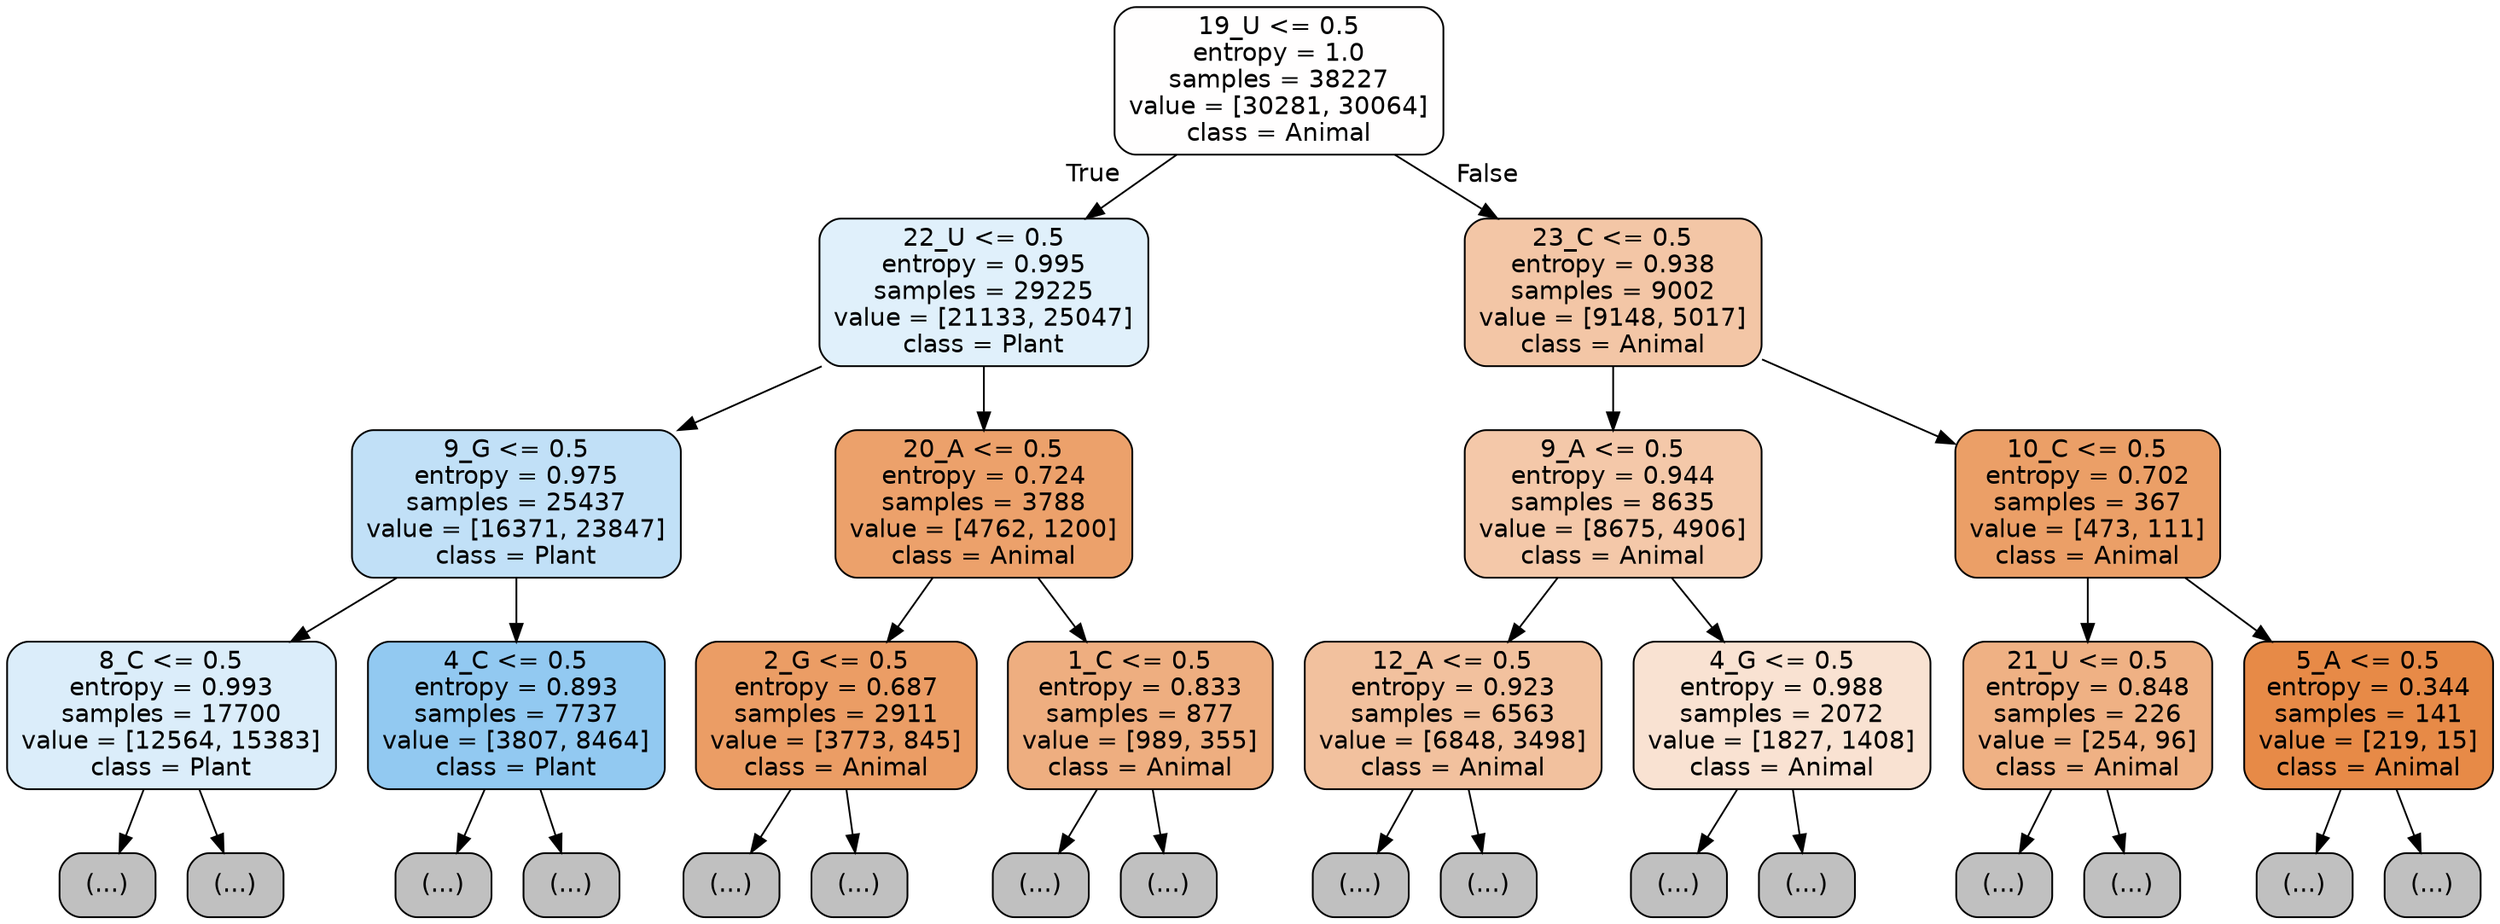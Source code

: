 digraph Tree {
node [shape=box, style="filled, rounded", color="black", fontname="helvetica"] ;
edge [fontname="helvetica"] ;
0 [label="19_U <= 0.5\nentropy = 1.0\nsamples = 38227\nvalue = [30281, 30064]\nclass = Animal", fillcolor="#fffefe"] ;
1 [label="22_U <= 0.5\nentropy = 0.995\nsamples = 29225\nvalue = [21133, 25047]\nclass = Plant", fillcolor="#e0f0fb"] ;
0 -> 1 [labeldistance=2.5, labelangle=45, headlabel="True"] ;
2 [label="9_G <= 0.5\nentropy = 0.975\nsamples = 25437\nvalue = [16371, 23847]\nclass = Plant", fillcolor="#c1e0f7"] ;
1 -> 2 ;
3 [label="8_C <= 0.5\nentropy = 0.993\nsamples = 17700\nvalue = [12564, 15383]\nclass = Plant", fillcolor="#dbedfa"] ;
2 -> 3 ;
4 [label="(...)", fillcolor="#C0C0C0"] ;
3 -> 4 ;
6103 [label="(...)", fillcolor="#C0C0C0"] ;
3 -> 6103 ;
8198 [label="4_C <= 0.5\nentropy = 0.893\nsamples = 7737\nvalue = [3807, 8464]\nclass = Plant", fillcolor="#92c9f1"] ;
2 -> 8198 ;
8199 [label="(...)", fillcolor="#C0C0C0"] ;
8198 -> 8199 ;
10508 [label="(...)", fillcolor="#C0C0C0"] ;
8198 -> 10508 ;
11141 [label="20_A <= 0.5\nentropy = 0.724\nsamples = 3788\nvalue = [4762, 1200]\nclass = Animal", fillcolor="#eca16b"] ;
1 -> 11141 ;
11142 [label="2_G <= 0.5\nentropy = 0.687\nsamples = 2911\nvalue = [3773, 845]\nclass = Animal", fillcolor="#eb9d65"] ;
11141 -> 11142 ;
11143 [label="(...)", fillcolor="#C0C0C0"] ;
11142 -> 11143 ;
11886 [label="(...)", fillcolor="#C0C0C0"] ;
11142 -> 11886 ;
12221 [label="1_C <= 0.5\nentropy = 0.833\nsamples = 877\nvalue = [989, 355]\nclass = Animal", fillcolor="#eeae80"] ;
11141 -> 12221 ;
12222 [label="(...)", fillcolor="#C0C0C0"] ;
12221 -> 12222 ;
12559 [label="(...)", fillcolor="#C0C0C0"] ;
12221 -> 12559 ;
12638 [label="23_C <= 0.5\nentropy = 0.938\nsamples = 9002\nvalue = [9148, 5017]\nclass = Animal", fillcolor="#f3c6a6"] ;
0 -> 12638 [labeldistance=2.5, labelangle=-45, headlabel="False"] ;
12639 [label="9_A <= 0.5\nentropy = 0.944\nsamples = 8635\nvalue = [8675, 4906]\nclass = Animal", fillcolor="#f4c8a9"] ;
12638 -> 12639 ;
12640 [label="12_A <= 0.5\nentropy = 0.923\nsamples = 6563\nvalue = [6848, 3498]\nclass = Animal", fillcolor="#f2c19e"] ;
12639 -> 12640 ;
12641 [label="(...)", fillcolor="#C0C0C0"] ;
12640 -> 12641 ;
15084 [label="(...)", fillcolor="#C0C0C0"] ;
12640 -> 15084 ;
15869 [label="4_G <= 0.5\nentropy = 0.988\nsamples = 2072\nvalue = [1827, 1408]\nclass = Animal", fillcolor="#f9e2d2"] ;
12639 -> 15869 ;
15870 [label="(...)", fillcolor="#C0C0C0"] ;
15869 -> 15870 ;
16607 [label="(...)", fillcolor="#C0C0C0"] ;
15869 -> 16607 ;
16878 [label="10_C <= 0.5\nentropy = 0.702\nsamples = 367\nvalue = [473, 111]\nclass = Animal", fillcolor="#eb9f67"] ;
12638 -> 16878 ;
16879 [label="21_U <= 0.5\nentropy = 0.848\nsamples = 226\nvalue = [254, 96]\nclass = Animal", fillcolor="#efb184"] ;
16878 -> 16879 ;
16880 [label="(...)", fillcolor="#C0C0C0"] ;
16879 -> 16880 ;
16999 [label="(...)", fillcolor="#C0C0C0"] ;
16879 -> 16999 ;
17018 [label="5_A <= 0.5\nentropy = 0.344\nsamples = 141\nvalue = [219, 15]\nclass = Animal", fillcolor="#e78a47"] ;
16878 -> 17018 ;
17019 [label="(...)", fillcolor="#C0C0C0"] ;
17018 -> 17019 ;
17046 [label="(...)", fillcolor="#C0C0C0"] ;
17018 -> 17046 ;
}